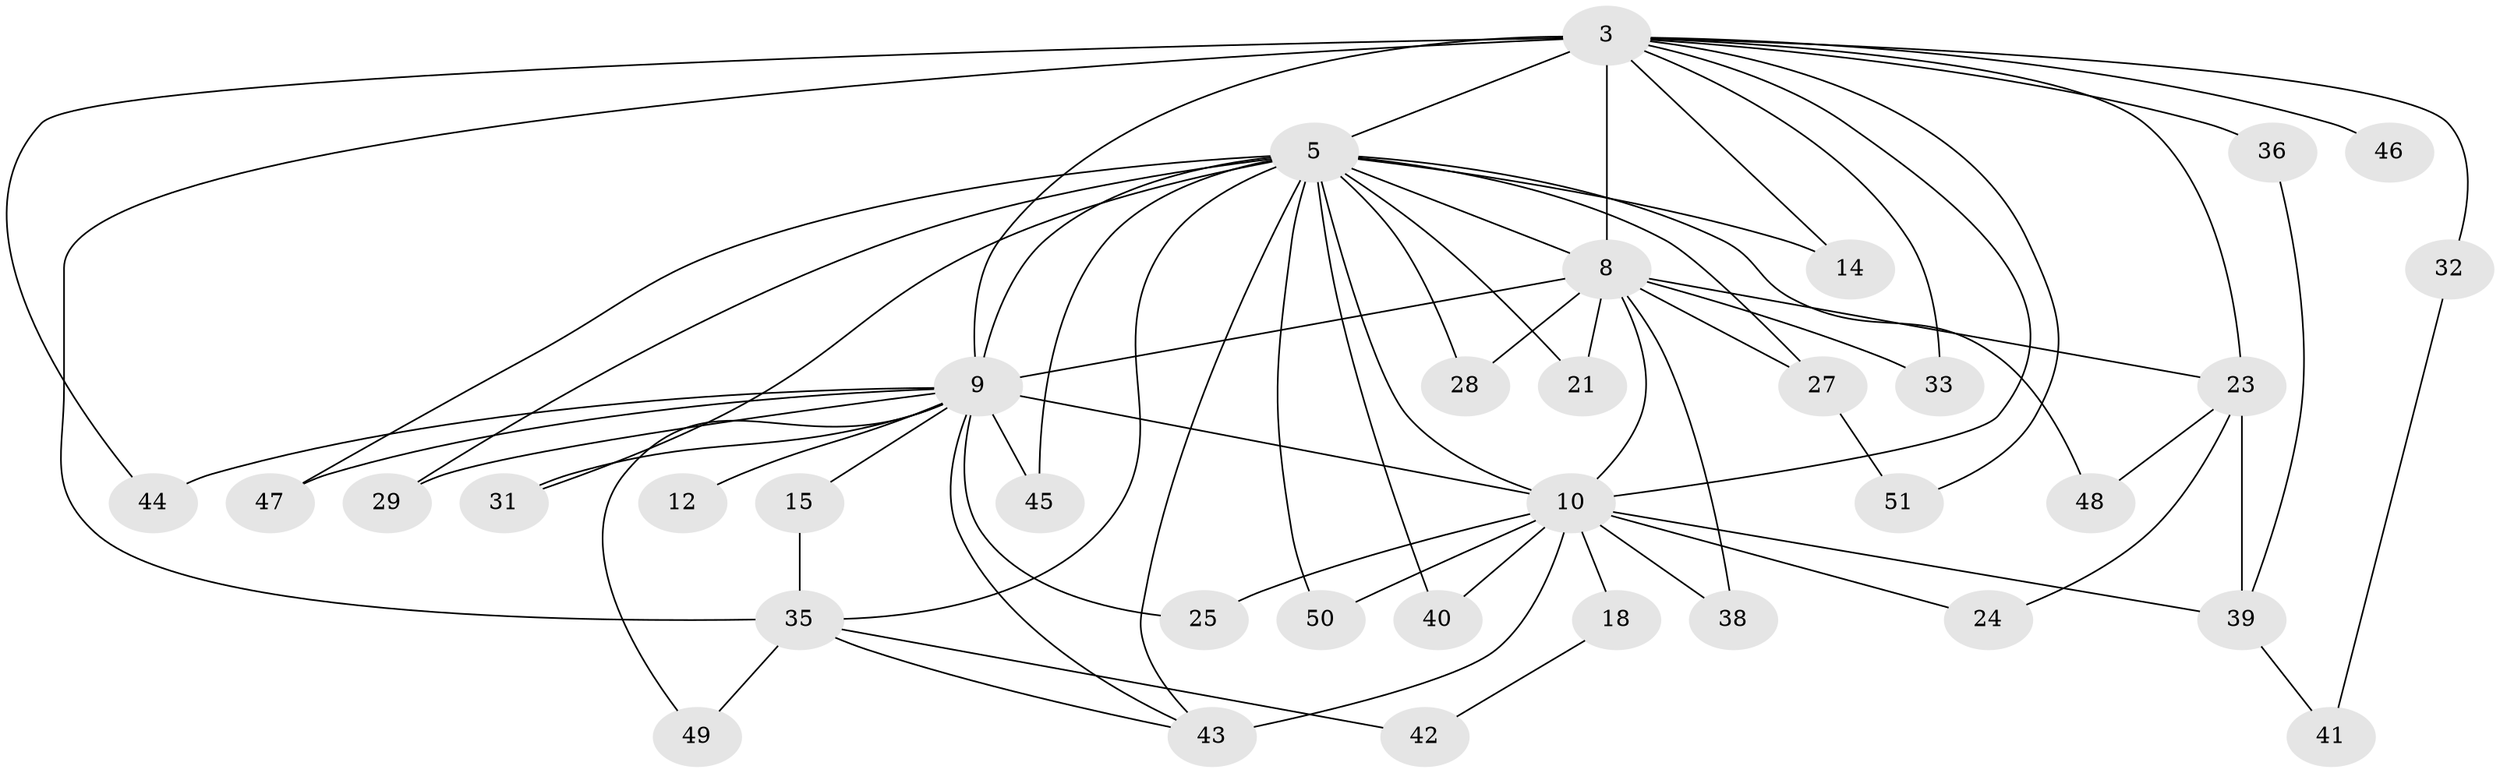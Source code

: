 // original degree distribution, {16: 0.058823529411764705, 12: 0.0392156862745098, 23: 0.0196078431372549, 14: 0.058823529411764705, 11: 0.0196078431372549, 6: 0.0392156862745098, 2: 0.5490196078431373, 3: 0.1568627450980392, 5: 0.0392156862745098, 4: 0.0196078431372549}
// Generated by graph-tools (version 1.1) at 2025/48/03/04/25 21:48:11]
// undirected, 35 vertices, 68 edges
graph export_dot {
graph [start="1"]
  node [color=gray90,style=filled];
  3 [super="+1"];
  5;
  8 [super="+2"];
  9 [super="+7"];
  10 [super="+4"];
  12;
  14;
  15;
  18;
  21;
  23 [super="+19+16"];
  24;
  25;
  27;
  28;
  29;
  31 [super="+26"];
  32;
  33;
  35 [super="+11"];
  36;
  38;
  39 [super="+30+37"];
  40;
  41;
  42;
  43 [super="+22+34"];
  44;
  45;
  46;
  47;
  48;
  49;
  50 [super="+13"];
  51;
  3 -- 5 [weight=2];
  3 -- 8 [weight=4];
  3 -- 9 [weight=6];
  3 -- 10 [weight=4];
  3 -- 23 [weight=3];
  3 -- 35 [weight=2];
  3 -- 36;
  3 -- 44;
  3 -- 51;
  3 -- 32;
  3 -- 33;
  3 -- 14;
  3 -- 46;
  5 -- 8 [weight=2];
  5 -- 9 [weight=3];
  5 -- 10 [weight=2];
  5 -- 14;
  5 -- 21;
  5 -- 27;
  5 -- 28;
  5 -- 29;
  5 -- 40;
  5 -- 45;
  5 -- 47;
  5 -- 48;
  5 -- 50 [weight=2];
  5 -- 31;
  5 -- 35;
  5 -- 43;
  8 -- 9 [weight=6];
  8 -- 10 [weight=4];
  8 -- 28;
  8 -- 38;
  8 -- 33;
  8 -- 21;
  8 -- 27;
  8 -- 23;
  9 -- 10 [weight=6];
  9 -- 31 [weight=2];
  9 -- 47;
  9 -- 12;
  9 -- 44;
  9 -- 45;
  9 -- 15;
  9 -- 49;
  9 -- 25;
  9 -- 29;
  9 -- 43;
  10 -- 18 [weight=2];
  10 -- 40;
  10 -- 43 [weight=3];
  10 -- 38;
  10 -- 39 [weight=2];
  10 -- 24;
  10 -- 25;
  10 -- 50;
  15 -- 35;
  18 -- 42;
  23 -- 48;
  23 -- 39 [weight=2];
  23 -- 24;
  27 -- 51;
  32 -- 41;
  35 -- 42;
  35 -- 49;
  35 -- 43;
  36 -- 39;
  39 -- 41;
}
